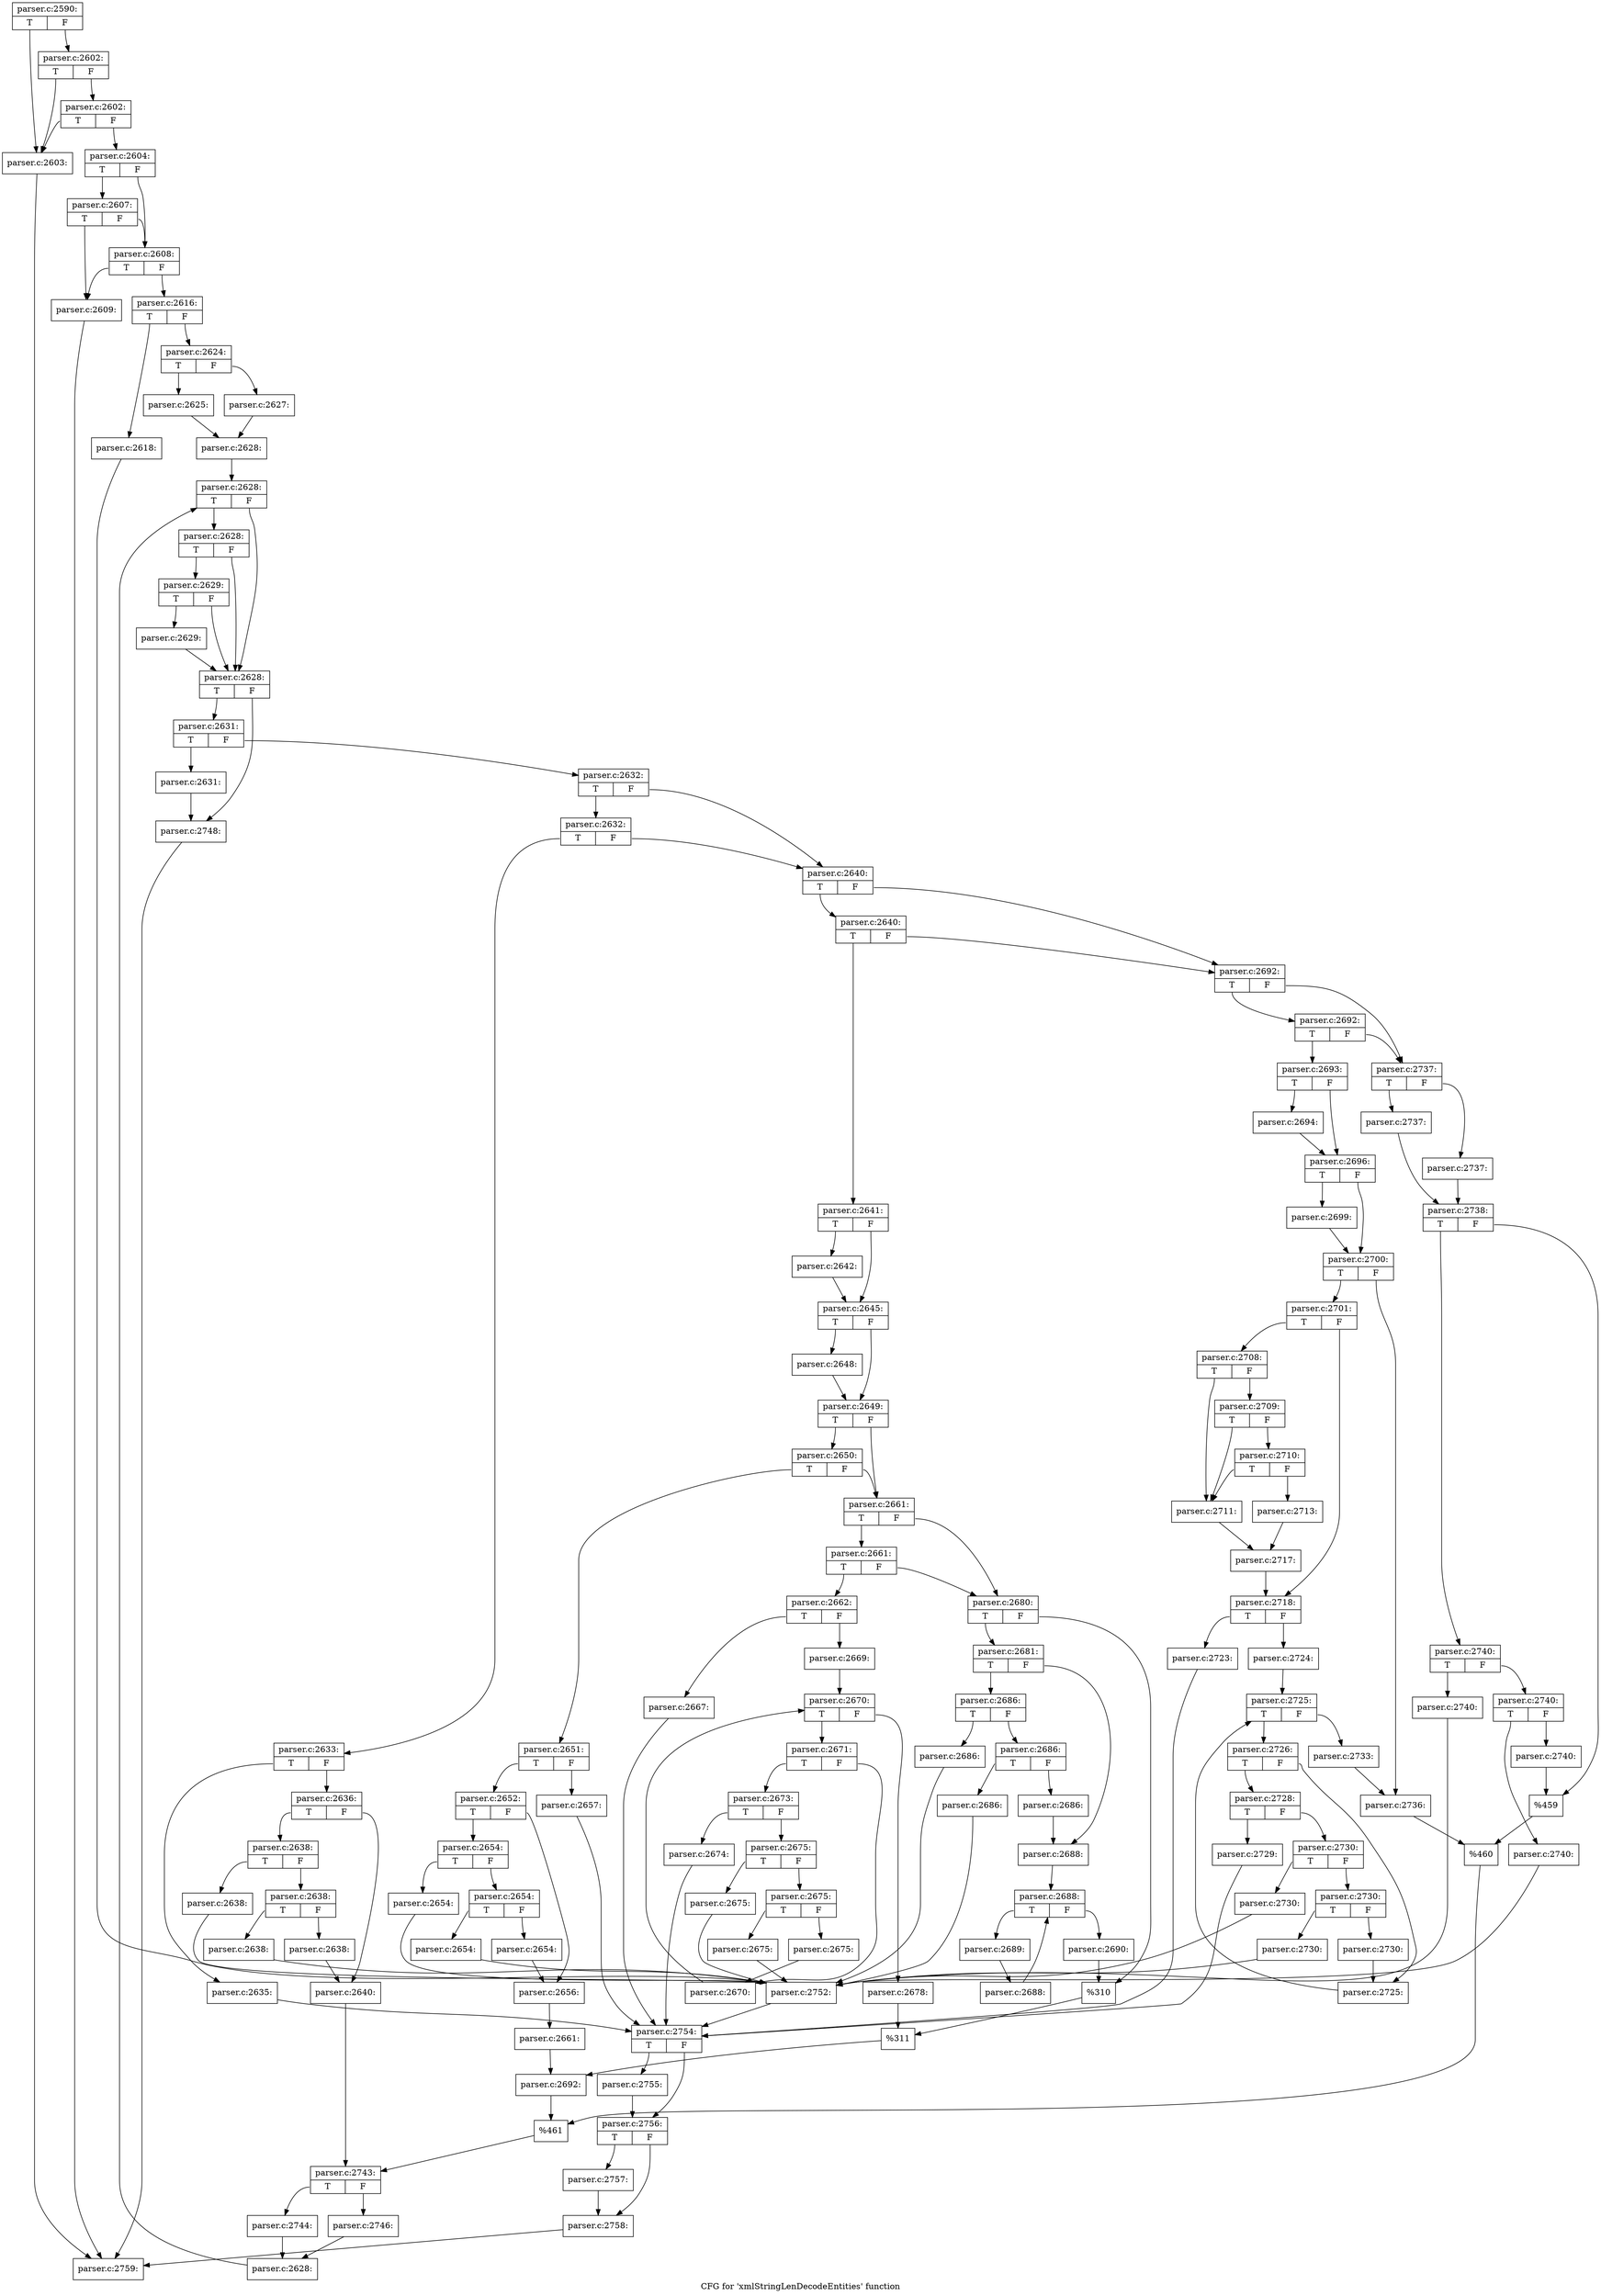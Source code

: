 digraph "CFG for 'xmlStringLenDecodeEntities' function" {
	label="CFG for 'xmlStringLenDecodeEntities' function";

	Node0x55d73b7c2bd0 [shape=record,label="{parser.c:2590:|{<s0>T|<s1>F}}"];
	Node0x55d73b7c2bd0:s0 -> Node0x55d73b7dd0a0;
	Node0x55d73b7c2bd0:s1 -> Node0x55d73b7dd1c0;
	Node0x55d73b7dd1c0 [shape=record,label="{parser.c:2602:|{<s0>T|<s1>F}}"];
	Node0x55d73b7dd1c0:s0 -> Node0x55d73b7dd0a0;
	Node0x55d73b7dd1c0:s1 -> Node0x55d73b7dd140;
	Node0x55d73b7dd140 [shape=record,label="{parser.c:2602:|{<s0>T|<s1>F}}"];
	Node0x55d73b7dd140:s0 -> Node0x55d73b7dd0a0;
	Node0x55d73b7dd140:s1 -> Node0x55d73b7dd0f0;
	Node0x55d73b7dd0a0 [shape=record,label="{parser.c:2603:}"];
	Node0x55d73b7dd0a0 -> Node0x55d73b7c82c0;
	Node0x55d73b7dd0f0 [shape=record,label="{parser.c:2604:|{<s0>T|<s1>F}}"];
	Node0x55d73b7dd0f0:s0 -> Node0x55d73b7ddec0;
	Node0x55d73b7dd0f0:s1 -> Node0x55d73b7dde40;
	Node0x55d73b7ddec0 [shape=record,label="{parser.c:2607:|{<s0>T|<s1>F}}"];
	Node0x55d73b7ddec0:s0 -> Node0x55d73b7ddda0;
	Node0x55d73b7ddec0:s1 -> Node0x55d73b7dde40;
	Node0x55d73b7dde40 [shape=record,label="{parser.c:2608:|{<s0>T|<s1>F}}"];
	Node0x55d73b7dde40:s0 -> Node0x55d73b7ddda0;
	Node0x55d73b7dde40:s1 -> Node0x55d73b7dddf0;
	Node0x55d73b7ddda0 [shape=record,label="{parser.c:2609:}"];
	Node0x55d73b7ddda0 -> Node0x55d73b7c82c0;
	Node0x55d73b7dddf0 [shape=record,label="{parser.c:2616:|{<s0>T|<s1>F}}"];
	Node0x55d73b7dddf0:s0 -> Node0x55d73b7df260;
	Node0x55d73b7dddf0:s1 -> Node0x55d73b7df2b0;
	Node0x55d73b7df260 [shape=record,label="{parser.c:2618:}"];
	Node0x55d73b7df260 -> Node0x55d73b7dfde0;
	Node0x55d73b7df2b0 [shape=record,label="{parser.c:2624:|{<s0>T|<s1>F}}"];
	Node0x55d73b7df2b0:s0 -> Node0x55d73b7dfec0;
	Node0x55d73b7df2b0:s1 -> Node0x55d73b7dff60;
	Node0x55d73b7dfec0 [shape=record,label="{parser.c:2625:}"];
	Node0x55d73b7dfec0 -> Node0x55d73b7dff10;
	Node0x55d73b7dff60 [shape=record,label="{parser.c:2627:}"];
	Node0x55d73b7dff60 -> Node0x55d73b7dff10;
	Node0x55d73b7dff10 [shape=record,label="{parser.c:2628:}"];
	Node0x55d73b7dff10 -> Node0x55d73b7e0ee0;
	Node0x55d73b7e0ee0 [shape=record,label="{parser.c:2628:|{<s0>T|<s1>F}}"];
	Node0x55d73b7e0ee0:s0 -> Node0x55d73b7e12a0;
	Node0x55d73b7e0ee0:s1 -> Node0x55d73b7e1180;
	Node0x55d73b7e12a0 [shape=record,label="{parser.c:2628:|{<s0>T|<s1>F}}"];
	Node0x55d73b7e12a0:s0 -> Node0x55d73b7e1220;
	Node0x55d73b7e12a0:s1 -> Node0x55d73b7e1180;
	Node0x55d73b7e1220 [shape=record,label="{parser.c:2629:|{<s0>T|<s1>F}}"];
	Node0x55d73b7e1220:s0 -> Node0x55d73b7e11d0;
	Node0x55d73b7e1220:s1 -> Node0x55d73b7e1180;
	Node0x55d73b7e11d0 [shape=record,label="{parser.c:2629:}"];
	Node0x55d73b7e11d0 -> Node0x55d73b7e1180;
	Node0x55d73b7e1180 [shape=record,label="{parser.c:2628:|{<s0>T|<s1>F}}"];
	Node0x55d73b7e1180:s0 -> Node0x55d73b7e1970;
	Node0x55d73b7e1180:s1 -> Node0x55d73b7e1100;
	Node0x55d73b7e1970 [shape=record,label="{parser.c:2631:|{<s0>T|<s1>F}}"];
	Node0x55d73b7e1970:s0 -> Node0x55d73b7e1f10;
	Node0x55d73b7e1970:s1 -> Node0x55d73b7e1f60;
	Node0x55d73b7e1f10 [shape=record,label="{parser.c:2631:}"];
	Node0x55d73b7e1f10 -> Node0x55d73b7e1100;
	Node0x55d73b7e1f60 [shape=record,label="{parser.c:2632:|{<s0>T|<s1>F}}"];
	Node0x55d73b7e1f60:s0 -> Node0x55d73b7e23a0;
	Node0x55d73b7e1f60:s1 -> Node0x55d73b7e2350;
	Node0x55d73b7e23a0 [shape=record,label="{parser.c:2632:|{<s0>T|<s1>F}}"];
	Node0x55d73b7e23a0:s0 -> Node0x55d73b7e22b0;
	Node0x55d73b7e23a0:s1 -> Node0x55d73b7e2350;
	Node0x55d73b7e22b0 [shape=record,label="{parser.c:2633:|{<s0>T|<s1>F}}"];
	Node0x55d73b7e22b0:s0 -> Node0x55d73b7981f0;
	Node0x55d73b7e22b0:s1 -> Node0x55d73b798240;
	Node0x55d73b7981f0 [shape=record,label="{parser.c:2635:}"];
	Node0x55d73b7981f0 -> Node0x55d73b7e4450;
	Node0x55d73b798240 [shape=record,label="{parser.c:2636:|{<s0>T|<s1>F}}"];
	Node0x55d73b798240:s0 -> Node0x55d73b7e4c00;
	Node0x55d73b798240:s1 -> Node0x55d73b7e4c50;
	Node0x55d73b7e4c00 [shape=record,label="{parser.c:2638:|{<s0>T|<s1>F}}"];
	Node0x55d73b7e4c00:s0 -> Node0x55d73b7e5700;
	Node0x55d73b7e4c00:s1 -> Node0x55d73b7e5750;
	Node0x55d73b7e5700 [shape=record,label="{parser.c:2638:}"];
	Node0x55d73b7e5700 -> Node0x55d73b7dfde0;
	Node0x55d73b7e5750 [shape=record,label="{parser.c:2638:|{<s0>T|<s1>F}}"];
	Node0x55d73b7e5750:s0 -> Node0x55d73b7e5be0;
	Node0x55d73b7e5750:s1 -> Node0x55d73b7e5c30;
	Node0x55d73b7e5be0 [shape=record,label="{parser.c:2638:}"];
	Node0x55d73b7e5be0 -> Node0x55d73b7dfde0;
	Node0x55d73b7e5c30 [shape=record,label="{parser.c:2638:}"];
	Node0x55d73b7e5c30 -> Node0x55d73b7e4c50;
	Node0x55d73b7e4c50 [shape=record,label="{parser.c:2640:}"];
	Node0x55d73b7e4c50 -> Node0x55d73b7e2300;
	Node0x55d73b7e2350 [shape=record,label="{parser.c:2640:|{<s0>T|<s1>F}}"];
	Node0x55d73b7e2350:s0 -> Node0x55d73b7e6380;
	Node0x55d73b7e2350:s1 -> Node0x55d73b7e6330;
	Node0x55d73b7e6380 [shape=record,label="{parser.c:2640:|{<s0>T|<s1>F}}"];
	Node0x55d73b7e6380:s0 -> Node0x55d73b7e6290;
	Node0x55d73b7e6380:s1 -> Node0x55d73b7e6330;
	Node0x55d73b7e6290 [shape=record,label="{parser.c:2641:|{<s0>T|<s1>F}}"];
	Node0x55d73b7e6290:s0 -> Node0x55d73b7e6990;
	Node0x55d73b7e6290:s1 -> Node0x55d73b7e69e0;
	Node0x55d73b7e6990 [shape=record,label="{parser.c:2642:}"];
	Node0x55d73b7e6990 -> Node0x55d73b7e69e0;
	Node0x55d73b7e69e0 [shape=record,label="{parser.c:2645:|{<s0>T|<s1>F}}"];
	Node0x55d73b7e69e0:s0 -> Node0x55d73b7e84a0;
	Node0x55d73b7e69e0:s1 -> Node0x55d73b7e84f0;
	Node0x55d73b7e84a0 [shape=record,label="{parser.c:2648:}"];
	Node0x55d73b7e84a0 -> Node0x55d73b7e84f0;
	Node0x55d73b7e84f0 [shape=record,label="{parser.c:2649:|{<s0>T|<s1>F}}"];
	Node0x55d73b7e84f0:s0 -> Node0x55d73b7e8d70;
	Node0x55d73b7e84f0:s1 -> Node0x55d73b7e8d20;
	Node0x55d73b7e8d70 [shape=record,label="{parser.c:2650:|{<s0>T|<s1>F}}"];
	Node0x55d73b7e8d70:s0 -> Node0x55d73b7e8c80;
	Node0x55d73b7e8d70:s1 -> Node0x55d73b7e8d20;
	Node0x55d73b7e8c80 [shape=record,label="{parser.c:2651:|{<s0>T|<s1>F}}"];
	Node0x55d73b7e8c80:s0 -> Node0x55d73b7e9360;
	Node0x55d73b7e8c80:s1 -> Node0x55d73b7e9400;
	Node0x55d73b7e9360 [shape=record,label="{parser.c:2652:|{<s0>T|<s1>F}}"];
	Node0x55d73b7e9360:s0 -> Node0x55d73b7e9f30;
	Node0x55d73b7e9360:s1 -> Node0x55d73b7e9f80;
	Node0x55d73b7e9f30 [shape=record,label="{parser.c:2654:|{<s0>T|<s1>F}}"];
	Node0x55d73b7e9f30:s0 -> Node0x55d73b7eaa40;
	Node0x55d73b7e9f30:s1 -> Node0x55d73b7eaa90;
	Node0x55d73b7eaa40 [shape=record,label="{parser.c:2654:}"];
	Node0x55d73b7eaa40 -> Node0x55d73b7dfde0;
	Node0x55d73b7eaa90 [shape=record,label="{parser.c:2654:|{<s0>T|<s1>F}}"];
	Node0x55d73b7eaa90:s0 -> Node0x55d73b7eafc0;
	Node0x55d73b7eaa90:s1 -> Node0x55d73b7eb010;
	Node0x55d73b7eafc0 [shape=record,label="{parser.c:2654:}"];
	Node0x55d73b7eafc0 -> Node0x55d73b7dfde0;
	Node0x55d73b7eb010 [shape=record,label="{parser.c:2654:}"];
	Node0x55d73b7eb010 -> Node0x55d73b7e9f80;
	Node0x55d73b7e9f80 [shape=record,label="{parser.c:2656:}"];
	Node0x55d73b7e9f80 -> Node0x55d73b7e93b0;
	Node0x55d73b7e9400 [shape=record,label="{parser.c:2657:}"];
	Node0x55d73b7e9400 -> Node0x55d73b7e4450;
	Node0x55d73b7e93b0 [shape=record,label="{parser.c:2661:}"];
	Node0x55d73b7e93b0 -> Node0x55d73b7e8cd0;
	Node0x55d73b7e8d20 [shape=record,label="{parser.c:2661:|{<s0>T|<s1>F}}"];
	Node0x55d73b7e8d20:s0 -> Node0x55d73b7ebfa0;
	Node0x55d73b7e8d20:s1 -> Node0x55d73b7ebf50;
	Node0x55d73b7ebfa0 [shape=record,label="{parser.c:2661:|{<s0>T|<s1>F}}"];
	Node0x55d73b7ebfa0:s0 -> Node0x55d73b7ebeb0;
	Node0x55d73b7ebfa0:s1 -> Node0x55d73b7ebf50;
	Node0x55d73b7ebeb0 [shape=record,label="{parser.c:2662:|{<s0>T|<s1>F}}"];
	Node0x55d73b7ebeb0:s0 -> Node0x55d73b7ecf90;
	Node0x55d73b7ebeb0:s1 -> Node0x55d73b7ecfe0;
	Node0x55d73b7ecf90 [shape=record,label="{parser.c:2667:}"];
	Node0x55d73b7ecf90 -> Node0x55d73b7e4450;
	Node0x55d73b7ecfe0 [shape=record,label="{parser.c:2669:}"];
	Node0x55d73b7ecfe0 -> Node0x55d73b7ed440;
	Node0x55d73b7ed440 [shape=record,label="{parser.c:2670:|{<s0>T|<s1>F}}"];
	Node0x55d73b7ed440:s0 -> Node0x55d73b7ed8b0;
	Node0x55d73b7ed440:s1 -> Node0x55d73b7ed620;
	Node0x55d73b7ed8b0 [shape=record,label="{parser.c:2671:|{<s0>T|<s1>F}}"];
	Node0x55d73b7ed8b0:s0 -> Node0x55d73b7edfb0;
	Node0x55d73b7ed8b0:s1 -> Node0x55d73b7ee000;
	Node0x55d73b7edfb0 [shape=record,label="{parser.c:2673:|{<s0>T|<s1>F}}"];
	Node0x55d73b7edfb0:s0 -> Node0x55d73b7ee500;
	Node0x55d73b7edfb0:s1 -> Node0x55d73b7ee550;
	Node0x55d73b7ee500 [shape=record,label="{parser.c:2674:}"];
	Node0x55d73b7ee500 -> Node0x55d73b7e4450;
	Node0x55d73b7ee550 [shape=record,label="{parser.c:2675:|{<s0>T|<s1>F}}"];
	Node0x55d73b7ee550:s0 -> Node0x55d73b7ef0e0;
	Node0x55d73b7ee550:s1 -> Node0x55d73b7ef130;
	Node0x55d73b7ef0e0 [shape=record,label="{parser.c:2675:}"];
	Node0x55d73b7ef0e0 -> Node0x55d73b7dfde0;
	Node0x55d73b7ef130 [shape=record,label="{parser.c:2675:|{<s0>T|<s1>F}}"];
	Node0x55d73b7ef130:s0 -> Node0x55d73b7ef660;
	Node0x55d73b7ef130:s1 -> Node0x55d73b7ef6b0;
	Node0x55d73b7ef660 [shape=record,label="{parser.c:2675:}"];
	Node0x55d73b7ef660 -> Node0x55d73b7dfde0;
	Node0x55d73b7ef6b0 [shape=record,label="{parser.c:2675:}"];
	Node0x55d73b7ef6b0 -> Node0x55d73b7ee000;
	Node0x55d73b7ee000 [shape=record,label="{parser.c:2670:}"];
	Node0x55d73b7ee000 -> Node0x55d73b7ed440;
	Node0x55d73b7ed620 [shape=record,label="{parser.c:2678:}"];
	Node0x55d73b7ed620 -> Node0x55d73b7ebf00;
	Node0x55d73b7ebf50 [shape=record,label="{parser.c:2680:|{<s0>T|<s1>F}}"];
	Node0x55d73b7ebf50:s0 -> Node0x55d73b7f00e0;
	Node0x55d73b7ebf50:s1 -> Node0x55d73b7f0130;
	Node0x55d73b7f00e0 [shape=record,label="{parser.c:2681:|{<s0>T|<s1>F}}"];
	Node0x55d73b7f00e0:s0 -> Node0x55d73b7f1cb0;
	Node0x55d73b7f00e0:s1 -> Node0x55d73b7f1d00;
	Node0x55d73b7f1cb0 [shape=record,label="{parser.c:2686:|{<s0>T|<s1>F}}"];
	Node0x55d73b7f1cb0:s0 -> Node0x55d73b7f2aa0;
	Node0x55d73b7f1cb0:s1 -> Node0x55d73b7f2af0;
	Node0x55d73b7f2aa0 [shape=record,label="{parser.c:2686:}"];
	Node0x55d73b7f2aa0 -> Node0x55d73b7dfde0;
	Node0x55d73b7f2af0 [shape=record,label="{parser.c:2686:|{<s0>T|<s1>F}}"];
	Node0x55d73b7f2af0:s0 -> Node0x55d73b7f3020;
	Node0x55d73b7f2af0:s1 -> Node0x55d73b7f3070;
	Node0x55d73b7f3020 [shape=record,label="{parser.c:2686:}"];
	Node0x55d73b7f3020 -> Node0x55d73b7dfde0;
	Node0x55d73b7f3070 [shape=record,label="{parser.c:2686:}"];
	Node0x55d73b7f3070 -> Node0x55d73b7f1d00;
	Node0x55d73b7f1d00 [shape=record,label="{parser.c:2688:}"];
	Node0x55d73b7f1d00 -> Node0x55d73b7f3630;
	Node0x55d73b7f3630 [shape=record,label="{parser.c:2688:|{<s0>T|<s1>F}}"];
	Node0x55d73b7f3630:s0 -> Node0x55d73b7f3910;
	Node0x55d73b7f3630:s1 -> Node0x55d73b7f35e0;
	Node0x55d73b7f3910 [shape=record,label="{parser.c:2689:}"];
	Node0x55d73b7f3910 -> Node0x55d73b7f3880;
	Node0x55d73b7f3880 [shape=record,label="{parser.c:2688:}"];
	Node0x55d73b7f3880 -> Node0x55d73b7f3630;
	Node0x55d73b7f35e0 [shape=record,label="{parser.c:2690:}"];
	Node0x55d73b7f35e0 -> Node0x55d73b7f0130;
	Node0x55d73b7f0130 [shape=record,label="{%310}"];
	Node0x55d73b7f0130 -> Node0x55d73b7ebf00;
	Node0x55d73b7ebf00 [shape=record,label="{%311}"];
	Node0x55d73b7ebf00 -> Node0x55d73b7e8cd0;
	Node0x55d73b7e8cd0 [shape=record,label="{parser.c:2692:}"];
	Node0x55d73b7e8cd0 -> Node0x55d73b7e62e0;
	Node0x55d73b7e6330 [shape=record,label="{parser.c:2692:|{<s0>T|<s1>F}}"];
	Node0x55d73b7e6330:s0 -> Node0x55d73b7f4bc0;
	Node0x55d73b7e6330:s1 -> Node0x55d73b7f4b70;
	Node0x55d73b7f4bc0 [shape=record,label="{parser.c:2692:|{<s0>T|<s1>F}}"];
	Node0x55d73b7f4bc0:s0 -> Node0x55d73b7f4ad0;
	Node0x55d73b7f4bc0:s1 -> Node0x55d73b7f4b70;
	Node0x55d73b7f4ad0 [shape=record,label="{parser.c:2693:|{<s0>T|<s1>F}}"];
	Node0x55d73b7f4ad0:s0 -> Node0x55d73b7f51d0;
	Node0x55d73b7f4ad0:s1 -> Node0x55d73b7f5220;
	Node0x55d73b7f51d0 [shape=record,label="{parser.c:2694:}"];
	Node0x55d73b7f51d0 -> Node0x55d73b7f5220;
	Node0x55d73b7f5220 [shape=record,label="{parser.c:2696:|{<s0>T|<s1>F}}"];
	Node0x55d73b7f5220:s0 -> Node0x55d73b7f70b0;
	Node0x55d73b7f5220:s1 -> Node0x55d73b7f7100;
	Node0x55d73b7f70b0 [shape=record,label="{parser.c:2699:}"];
	Node0x55d73b7f70b0 -> Node0x55d73b7f7100;
	Node0x55d73b7f7100 [shape=record,label="{parser.c:2700:|{<s0>T|<s1>F}}"];
	Node0x55d73b7f7100:s0 -> Node0x55d73b7f79e0;
	Node0x55d73b7f7100:s1 -> Node0x55d73b7f7a30;
	Node0x55d73b7f79e0 [shape=record,label="{parser.c:2701:|{<s0>T|<s1>F}}"];
	Node0x55d73b7f79e0:s0 -> Node0x55d73b7f7df0;
	Node0x55d73b7f79e0:s1 -> Node0x55d73b7f7e40;
	Node0x55d73b7f7df0 [shape=record,label="{parser.c:2708:|{<s0>T|<s1>F}}"];
	Node0x55d73b7f7df0:s0 -> Node0x55d73b7f82d0;
	Node0x55d73b7f7df0:s1 -> Node0x55d73b7f8440;
	Node0x55d73b7f8440 [shape=record,label="{parser.c:2709:|{<s0>T|<s1>F}}"];
	Node0x55d73b7f8440:s0 -> Node0x55d73b7f82d0;
	Node0x55d73b7f8440:s1 -> Node0x55d73b7f83c0;
	Node0x55d73b7f83c0 [shape=record,label="{parser.c:2710:|{<s0>T|<s1>F}}"];
	Node0x55d73b7f83c0:s0 -> Node0x55d73b7f82d0;
	Node0x55d73b7f83c0:s1 -> Node0x55d73b7f8370;
	Node0x55d73b7f82d0 [shape=record,label="{parser.c:2711:}"];
	Node0x55d73b7f82d0 -> Node0x55d73b7f8320;
	Node0x55d73b7f8370 [shape=record,label="{parser.c:2713:}"];
	Node0x55d73b7f8370 -> Node0x55d73b7f8320;
	Node0x55d73b7f8320 [shape=record,label="{parser.c:2717:}"];
	Node0x55d73b7f8320 -> Node0x55d73b7f7e40;
	Node0x55d73b7f7e40 [shape=record,label="{parser.c:2718:|{<s0>T|<s1>F}}"];
	Node0x55d73b7f7e40:s0 -> Node0x55d73b7faf30;
	Node0x55d73b7f7e40:s1 -> Node0x55d73b7faf80;
	Node0x55d73b7faf30 [shape=record,label="{parser.c:2723:}"];
	Node0x55d73b7faf30 -> Node0x55d73b7e4450;
	Node0x55d73b7faf80 [shape=record,label="{parser.c:2724:}"];
	Node0x55d73b7faf80 -> Node0x55d73b7fb3e0;
	Node0x55d73b7fb3e0 [shape=record,label="{parser.c:2725:|{<s0>T|<s1>F}}"];
	Node0x55d73b7fb3e0:s0 -> Node0x55d73b7fb850;
	Node0x55d73b7fb3e0:s1 -> Node0x55d73b7fb5c0;
	Node0x55d73b7fb850 [shape=record,label="{parser.c:2726:|{<s0>T|<s1>F}}"];
	Node0x55d73b7fb850:s0 -> Node0x55d73b7fbf50;
	Node0x55d73b7fb850:s1 -> Node0x55d73b7fbfa0;
	Node0x55d73b7fbf50 [shape=record,label="{parser.c:2728:|{<s0>T|<s1>F}}"];
	Node0x55d73b7fbf50:s0 -> Node0x55d73b7fc4a0;
	Node0x55d73b7fbf50:s1 -> Node0x55d73b7fc4f0;
	Node0x55d73b7fc4a0 [shape=record,label="{parser.c:2729:}"];
	Node0x55d73b7fc4a0 -> Node0x55d73b7e4450;
	Node0x55d73b7fc4f0 [shape=record,label="{parser.c:2730:|{<s0>T|<s1>F}}"];
	Node0x55d73b7fc4f0:s0 -> Node0x55d73b7fd080;
	Node0x55d73b7fc4f0:s1 -> Node0x55d73b7fd0d0;
	Node0x55d73b7fd080 [shape=record,label="{parser.c:2730:}"];
	Node0x55d73b7fd080 -> Node0x55d73b7dfde0;
	Node0x55d73b7fd0d0 [shape=record,label="{parser.c:2730:|{<s0>T|<s1>F}}"];
	Node0x55d73b7fd0d0:s0 -> Node0x55d73b7fd600;
	Node0x55d73b7fd0d0:s1 -> Node0x55d73b7fd650;
	Node0x55d73b7fd600 [shape=record,label="{parser.c:2730:}"];
	Node0x55d73b7fd600 -> Node0x55d73b7dfde0;
	Node0x55d73b7fd650 [shape=record,label="{parser.c:2730:}"];
	Node0x55d73b7fd650 -> Node0x55d73b7fbfa0;
	Node0x55d73b7fbfa0 [shape=record,label="{parser.c:2725:}"];
	Node0x55d73b7fbfa0 -> Node0x55d73b7fb3e0;
	Node0x55d73b7fb5c0 [shape=record,label="{parser.c:2733:}"];
	Node0x55d73b7fb5c0 -> Node0x55d73b7f7a30;
	Node0x55d73b7f7a30 [shape=record,label="{parser.c:2736:}"];
	Node0x55d73b7f7a30 -> Node0x55d73b7f4b20;
	Node0x55d73b7f4b70 [shape=record,label="{parser.c:2737:|{<s0>T|<s1>F}}"];
	Node0x55d73b7f4b70:s0 -> Node0x55d73b7fe130;
	Node0x55d73b7f4b70:s1 -> Node0x55d73b7fe1d0;
	Node0x55d73b7fe130 [shape=record,label="{parser.c:2737:}"];
	Node0x55d73b7fe130 -> Node0x55d73b7fe180;
	Node0x55d73b7fe1d0 [shape=record,label="{parser.c:2737:}"];
	Node0x55d73b7fe1d0 -> Node0x55d73b7fe180;
	Node0x55d73b7fe180 [shape=record,label="{parser.c:2738:|{<s0>T|<s1>F}}"];
	Node0x55d73b7fe180:s0 -> Node0x55d73b7fef80;
	Node0x55d73b7fe180:s1 -> Node0x55d73b7fefd0;
	Node0x55d73b7fef80 [shape=record,label="{parser.c:2740:|{<s0>T|<s1>F}}"];
	Node0x55d73b7fef80:s0 -> Node0x55d73b7ffa90;
	Node0x55d73b7fef80:s1 -> Node0x55d73b7ffae0;
	Node0x55d73b7ffa90 [shape=record,label="{parser.c:2740:}"];
	Node0x55d73b7ffa90 -> Node0x55d73b7dfde0;
	Node0x55d73b7ffae0 [shape=record,label="{parser.c:2740:|{<s0>T|<s1>F}}"];
	Node0x55d73b7ffae0:s0 -> Node0x55d73b800010;
	Node0x55d73b7ffae0:s1 -> Node0x55d73b800060;
	Node0x55d73b800010 [shape=record,label="{parser.c:2740:}"];
	Node0x55d73b800010 -> Node0x55d73b7dfde0;
	Node0x55d73b800060 [shape=record,label="{parser.c:2740:}"];
	Node0x55d73b800060 -> Node0x55d73b7fefd0;
	Node0x55d73b7fefd0 [shape=record,label="{%459}"];
	Node0x55d73b7fefd0 -> Node0x55d73b7f4b20;
	Node0x55d73b7f4b20 [shape=record,label="{%460}"];
	Node0x55d73b7f4b20 -> Node0x55d73b7e62e0;
	Node0x55d73b7e62e0 [shape=record,label="{%461}"];
	Node0x55d73b7e62e0 -> Node0x55d73b7e2300;
	Node0x55d73b7e2300 [shape=record,label="{parser.c:2743:|{<s0>T|<s1>F}}"];
	Node0x55d73b7e2300:s0 -> Node0x55d73b8008a0;
	Node0x55d73b7e2300:s1 -> Node0x55d73b800940;
	Node0x55d73b8008a0 [shape=record,label="{parser.c:2744:}"];
	Node0x55d73b8008a0 -> Node0x55d73b8008f0;
	Node0x55d73b800940 [shape=record,label="{parser.c:2746:}"];
	Node0x55d73b800940 -> Node0x55d73b8008f0;
	Node0x55d73b8008f0 [shape=record,label="{parser.c:2628:}"];
	Node0x55d73b8008f0 -> Node0x55d73b7e0ee0;
	Node0x55d73b7e1100 [shape=record,label="{parser.c:2748:}"];
	Node0x55d73b7e1100 -> Node0x55d73b7c82c0;
	Node0x55d73b7dfde0 [shape=record,label="{parser.c:2752:}"];
	Node0x55d73b7dfde0 -> Node0x55d73b7e4450;
	Node0x55d73b7e4450 [shape=record,label="{parser.c:2754:|{<s0>T|<s1>F}}"];
	Node0x55d73b7e4450:s0 -> Node0x55d73b79def0;
	Node0x55d73b7e4450:s1 -> Node0x55d73b79df40;
	Node0x55d73b79def0 [shape=record,label="{parser.c:2755:}"];
	Node0x55d73b79def0 -> Node0x55d73b79df40;
	Node0x55d73b79df40 [shape=record,label="{parser.c:2756:|{<s0>T|<s1>F}}"];
	Node0x55d73b79df40:s0 -> Node0x55d73b79e470;
	Node0x55d73b79df40:s1 -> Node0x55d73b79e4c0;
	Node0x55d73b79e470 [shape=record,label="{parser.c:2757:}"];
	Node0x55d73b79e470 -> Node0x55d73b79e4c0;
	Node0x55d73b79e4c0 [shape=record,label="{parser.c:2758:}"];
	Node0x55d73b79e4c0 -> Node0x55d73b7c82c0;
	Node0x55d73b7c82c0 [shape=record,label="{parser.c:2759:}"];
}
